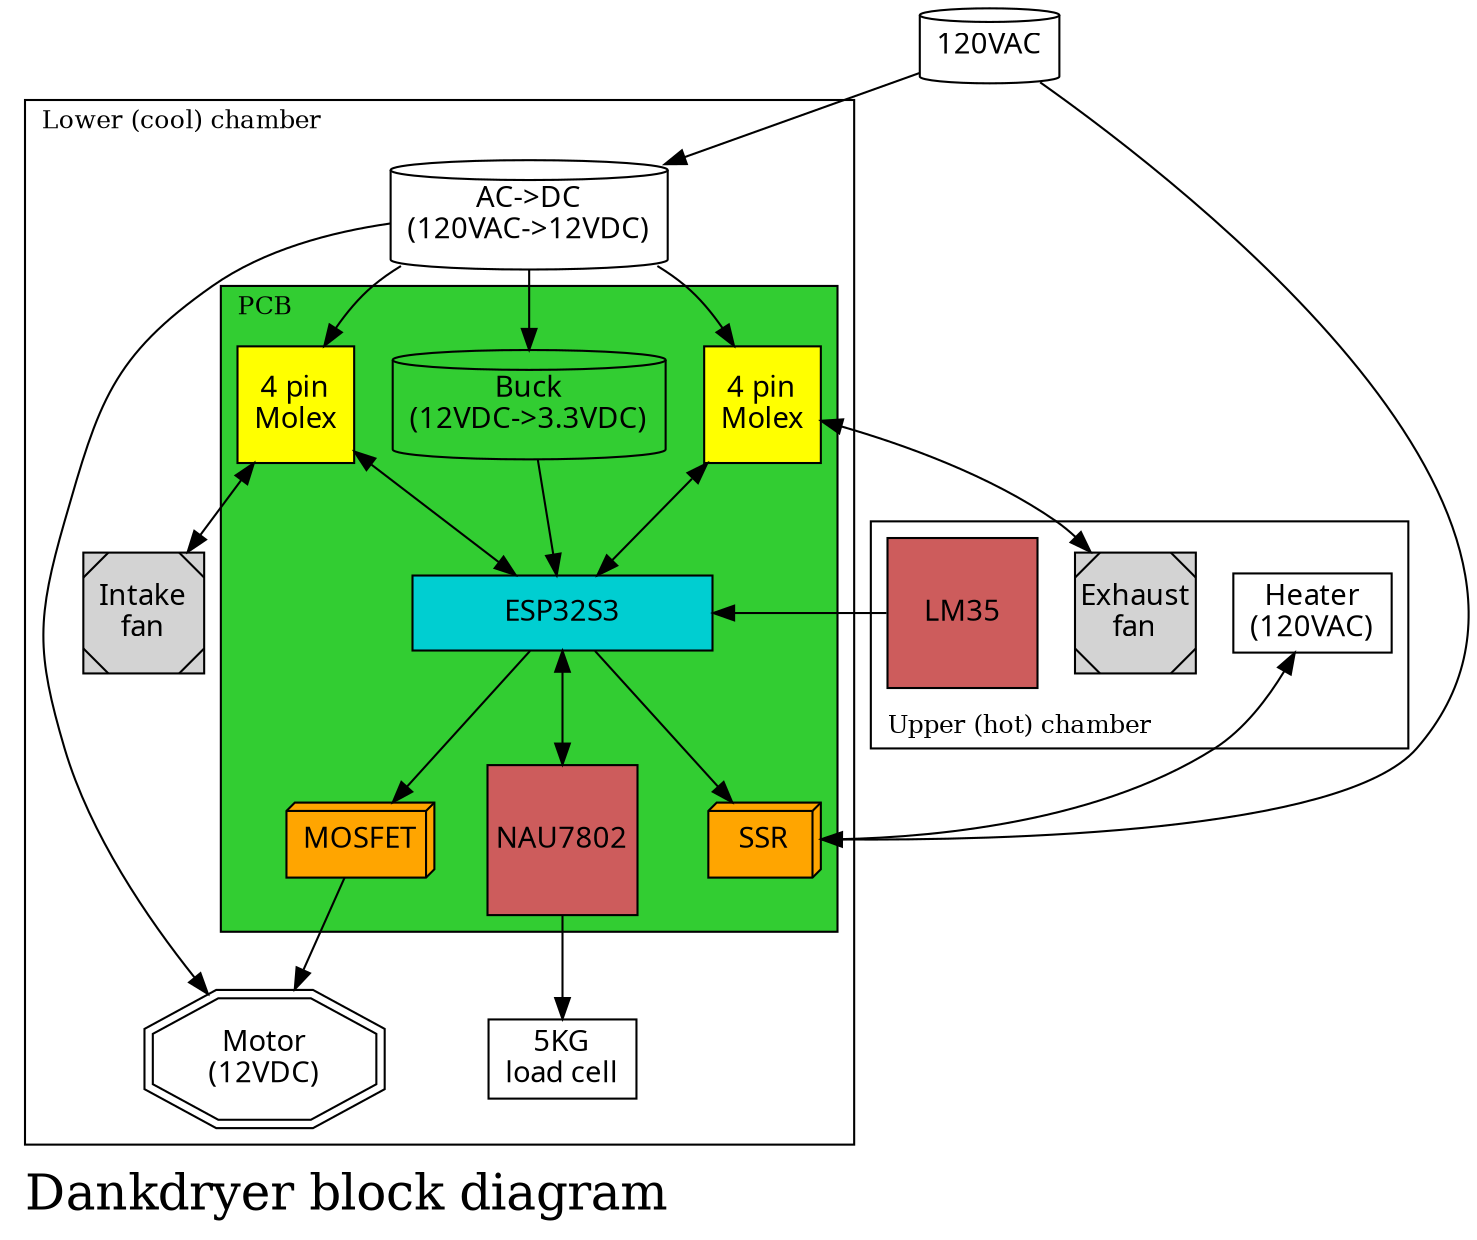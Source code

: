 digraph blockdiagram {
  compound=true; // for links between subgraphs
  node [ fontname="Gentium Book Plus" ]
  label="Dankdryer block diagram"
  fontsize=24
  labeljust = l

  subgraph clusterLower {
    fontsize=12

    subgraph clusterPCB {
      label = "PCB"
      labelloc = t
      style = filled
      fillcolor = limegreen
      ESP32S3 [ shape=rectangle width=2 fixedsize=true fillcolor=darkturquoise style=filled ]
      Molex1  [ shape=square fillcolor=yellow style=filled label="4 pin\nMolex" ]
      Molex2  [ shape=square fillcolor=yellow style=filled label="4 pin\nMolex" ]
      //TB6612FNG [ shape=square width=1.2 fillcolor=indianred style=filled fixedsize=true ]
      NAU7802 [ shape=square width=1 fillcolor=indianred style=filled fixedsize=true ]
      Molex1 -> ESP32S3 [ dir=both ]
      Molex2 -> ESP32S3 [ dir=both ]
      Buck -> ESP32S3
      ESP32S3 -> NAU7802 [ dir=both ]
      Buck [ shape=cylinder label="Buck\n(12VDC->3.3VDC)" ]
      SSR [ shape=box3d fillcolor=orange style=filled ]
      ESP32S3 -> SSR
      MOSFET [ shape=box3d fillcolor=orange style=filled ]
      ESP32S3 -> MOSFET
    }

    Motor [ shape=doubleoctagon label="Motor\n(12VDC)" ]
    Fan1 [ shape=Msquare width=0.8 label="Intake\nfan" bgcolor=black style=filled fixedsize=true ]
    //TB6612FNG -> Motor
    label = "Lower (cool) chamber"
    ACAdapter [ shape=cylinder label="AC->DC\n(120VAC->12VDC)" ]
    ACAdapter -> Buck
    ACAdapter -> Motor
    ACAdapter -> Molex1
    ACAdapter -> Molex2
    MOSFET -> Motor
    LoadCell [ shape=rectangle fillcolor=grey label="5KG\nload cell" ]
    NAU7802 -> LoadCell

  }

  subgraph clusterUpper {
    fontsize=12
    labelloc=b

    Heater [ shape=rectangle label="Heater\n(120VAC)" ]
    Fan2 [ shape=Msquare width=0.8 label="Exhaust\nfan" bgcolor=black style=filled fixedsize=true ]
    LM35 [ shape=square fillcolor=indianred style=filled width=1 fixedsize=true ]
    Molex1 -> Fan1 [ dir=both ]
    Molex2 -> Fan2 [ dir=both ]
    SSR -> Heater
    LM35 -> ESP32S3
    label = "Upper (hot) chamber"

  }

  AC [ shape=cylinder label="120VAC" ]
  AC -> SSR
  AC -> ACAdapter

}
